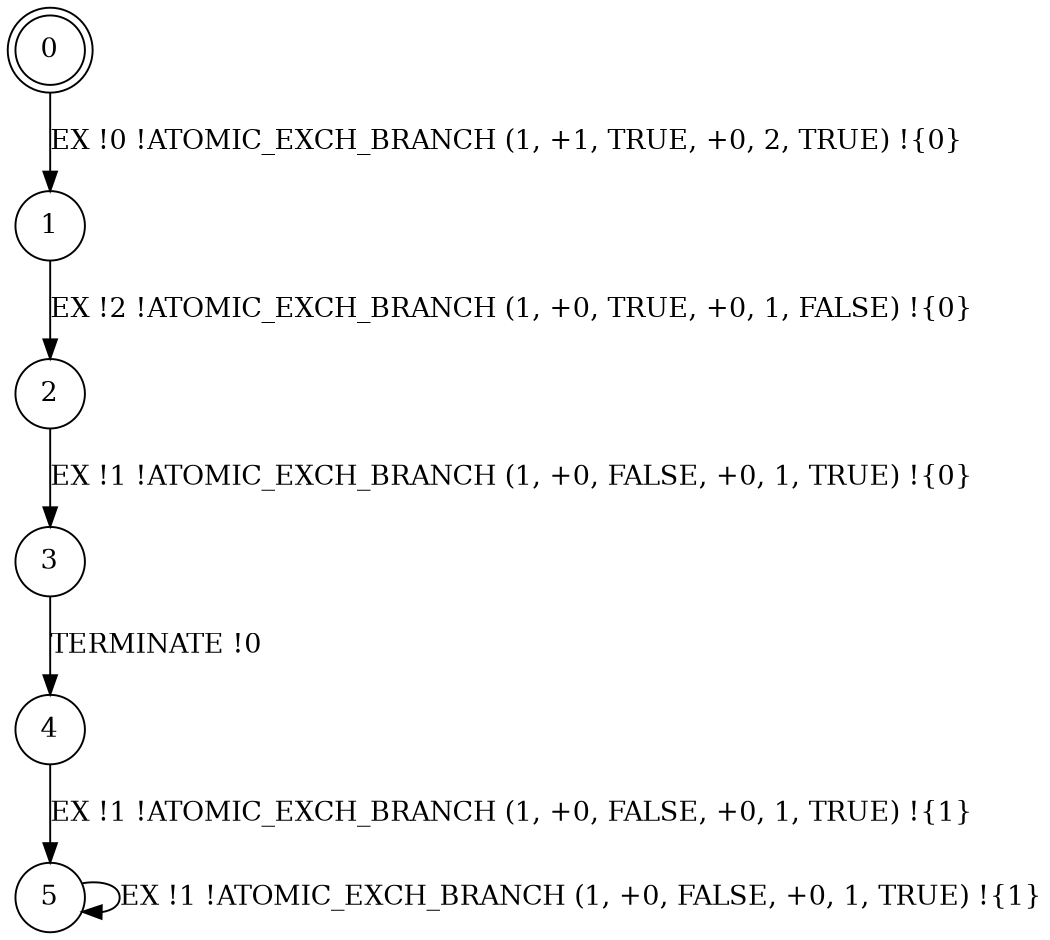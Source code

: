digraph BCG {
size = "7, 10.5";
center = TRUE;
node [shape = circle];
0 [peripheries = 2];
0 -> 1 [label = "EX !0 !ATOMIC_EXCH_BRANCH (1, +1, TRUE, +0, 2, TRUE) !{0}"];
1 -> 2 [label = "EX !2 !ATOMIC_EXCH_BRANCH (1, +0, TRUE, +0, 1, FALSE) !{0}"];
2 -> 3 [label = "EX !1 !ATOMIC_EXCH_BRANCH (1, +0, FALSE, +0, 1, TRUE) !{0}"];
3 -> 4 [label = "TERMINATE !0"];
4 -> 5 [label = "EX !1 !ATOMIC_EXCH_BRANCH (1, +0, FALSE, +0, 1, TRUE) !{1}"];
5 -> 5 [label = "EX !1 !ATOMIC_EXCH_BRANCH (1, +0, FALSE, +0, 1, TRUE) !{1}"];
}
